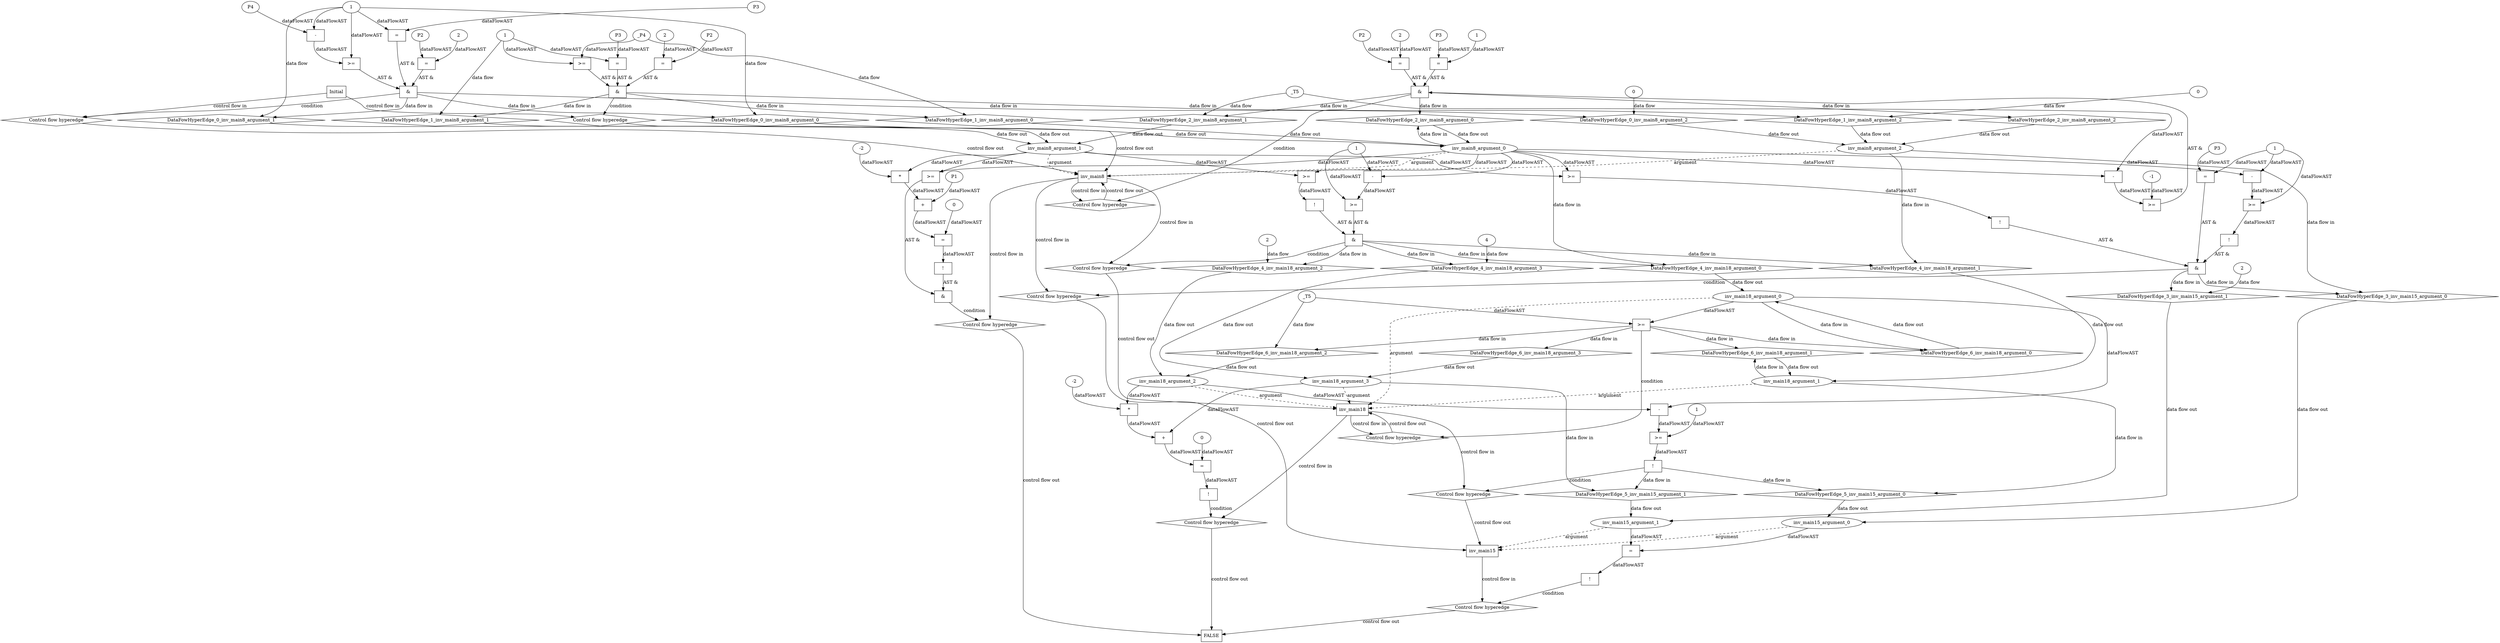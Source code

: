 digraph dag {
"inv_main15" [label="inv_main15" nodeName="inv_main15" class=cfn  shape="rect"];
"inv_main18" [label="inv_main18" nodeName="inv_main18" class=cfn  shape="rect"];
"inv_main8" [label="inv_main8" nodeName="inv_main8" class=cfn  shape="rect"];
FALSE [label="FALSE" nodeName=FALSE class=cfn  shape="rect"];
Initial [label="Initial" nodeName=Initial class=cfn  shape="rect"];
ControlFowHyperEdge_0 [label="Control flow hyperedge" nodeName=ControlFowHyperEdge_0 class=controlFlowHyperEdge shape="diamond"];
"Initial" -> ControlFowHyperEdge_0 [label="control flow in"]
ControlFowHyperEdge_0 -> "inv_main8" [label="control flow out"]
ControlFowHyperEdge_1 [label="Control flow hyperedge" nodeName=ControlFowHyperEdge_1 class=controlFlowHyperEdge shape="diamond"];
"Initial" -> ControlFowHyperEdge_1 [label="control flow in"]
ControlFowHyperEdge_1 -> "inv_main8" [label="control flow out"]
ControlFowHyperEdge_2 [label="Control flow hyperedge" nodeName=ControlFowHyperEdge_2 class=controlFlowHyperEdge shape="diamond"];
"inv_main8" -> ControlFowHyperEdge_2 [label="control flow in"]
ControlFowHyperEdge_2 -> "inv_main8" [label="control flow out"]
ControlFowHyperEdge_3 [label="Control flow hyperedge" nodeName=ControlFowHyperEdge_3 class=controlFlowHyperEdge shape="diamond"];
"inv_main8" -> ControlFowHyperEdge_3 [label="control flow in"]
ControlFowHyperEdge_3 -> "inv_main15" [label="control flow out"]
ControlFowHyperEdge_4 [label="Control flow hyperedge" nodeName=ControlFowHyperEdge_4 class=controlFlowHyperEdge shape="diamond"];
"inv_main8" -> ControlFowHyperEdge_4 [label="control flow in"]
ControlFowHyperEdge_4 -> "inv_main18" [label="control flow out"]
ControlFowHyperEdge_5 [label="Control flow hyperedge" nodeName=ControlFowHyperEdge_5 class=controlFlowHyperEdge shape="diamond"];
"inv_main18" -> ControlFowHyperEdge_5 [label="control flow in"]
ControlFowHyperEdge_5 -> "inv_main15" [label="control flow out"]
ControlFowHyperEdge_6 [label="Control flow hyperedge" nodeName=ControlFowHyperEdge_6 class=controlFlowHyperEdge shape="diamond"];
"inv_main18" -> ControlFowHyperEdge_6 [label="control flow in"]
ControlFowHyperEdge_6 -> "inv_main18" [label="control flow out"]
ControlFowHyperEdge_7 [label="Control flow hyperedge" nodeName=ControlFowHyperEdge_7 class=controlFlowHyperEdge shape="diamond"];
"inv_main8" -> ControlFowHyperEdge_7 [label="control flow in"]
ControlFowHyperEdge_7 -> "FALSE" [label="control flow out"]
ControlFowHyperEdge_8 [label="Control flow hyperedge" nodeName=ControlFowHyperEdge_8 class=controlFlowHyperEdge shape="diamond"];
"inv_main18" -> ControlFowHyperEdge_8 [label="control flow in"]
ControlFowHyperEdge_8 -> "FALSE" [label="control flow out"]
ControlFowHyperEdge_9 [label="Control flow hyperedge" nodeName=ControlFowHyperEdge_9 class=controlFlowHyperEdge shape="diamond"];
"inv_main15" -> ControlFowHyperEdge_9 [label="control flow in"]
ControlFowHyperEdge_9 -> "FALSE" [label="control flow out"]
"inv_main8_argument_0" [label="inv_main8_argument_0" nodeName=argument0 class=argument  head="inv_main8" shape="oval"];
"inv_main8_argument_0" -> "inv_main8"[label="argument" style="dashed"]
"inv_main8_argument_1" [label="inv_main8_argument_1" nodeName=argument1 class=argument  head="inv_main8" shape="oval"];
"inv_main8_argument_1" -> "inv_main8"[label="argument" style="dashed"]
"inv_main8_argument_2" [label="inv_main8_argument_2" nodeName=argument2 class=argument  head="inv_main8" shape="oval"];
"inv_main8_argument_2" -> "inv_main8"[label="argument" style="dashed"]
"inv_main15_argument_0" [label="inv_main15_argument_0" nodeName=argument0 class=argument  head="inv_main15" shape="oval"];
"inv_main15_argument_0" -> "inv_main15"[label="argument" style="dashed"]
"inv_main15_argument_1" [label="inv_main15_argument_1" nodeName=argument1 class=argument  head="inv_main15" shape="oval"];
"inv_main15_argument_1" -> "inv_main15"[label="argument" style="dashed"]
"inv_main18_argument_0" [label="inv_main18_argument_0" nodeName=argument0 class=argument  head="inv_main18" shape="oval"];
"inv_main18_argument_0" -> "inv_main18"[label="argument" style="dashed"]
"inv_main18_argument_1" [label="inv_main18_argument_1" nodeName=argument1 class=argument  head="inv_main18" shape="oval"];
"inv_main18_argument_1" -> "inv_main18"[label="argument" style="dashed"]
"inv_main18_argument_2" [label="inv_main18_argument_2" nodeName=argument2 class=argument  head="inv_main18" shape="oval"];
"inv_main18_argument_2" -> "inv_main18"[label="argument" style="dashed"]
"inv_main18_argument_3" [label="inv_main18_argument_3" nodeName=argument3 class=argument  head="inv_main18" shape="oval"];
"inv_main18_argument_3" -> "inv_main18"[label="argument" style="dashed"]

"xxxinv_main8___Initial_0xxx_and" [label="&" nodeName="xxxinv_main8___Initial_0xxx_and" class=Operator shape="rect"];
"xxxinv_main8___Initial_0xxxguard_0_node_0" [label=">=" nodeName="xxxinv_main8___Initial_0xxxguard_0_node_0" class=Operator  shape="rect"];
"xxxinv_main8___Initial_0xxxguard_0_node_1" [label="-" nodeName="xxxinv_main8___Initial_0xxxguard_0_node_1" class= Operator shape="rect"];
"xxxinv_main8___Initial_0xxxguard_0_node_3" [label="P4" nodeName="xxxinv_main8___Initial_0xxxguard_0_node_3" class=Constant ];
"xxxinv_main8___Initial_0xxxguard_0_node_1" -> "xxxinv_main8___Initial_0xxxguard_0_node_0"[label="dataFlowAST"]
"xxxinv_main8___Initial_0xxxdataFlow_0_node_0" -> "xxxinv_main8___Initial_0xxxguard_0_node_0"[label="dataFlowAST"]
"xxxinv_main8___Initial_0xxxdataFlow_0_node_0" -> "xxxinv_main8___Initial_0xxxguard_0_node_1"[label="dataFlowAST"]
"xxxinv_main8___Initial_0xxxguard_0_node_3" -> "xxxinv_main8___Initial_0xxxguard_0_node_1"[label="dataFlowAST"]

"xxxinv_main8___Initial_0xxxguard_0_node_0" -> "xxxinv_main8___Initial_0xxx_and" [label="AST &"];
"xxxinv_main8___Initial_0xxxguard1_node_0" [label="=" nodeName="xxxinv_main8___Initial_0xxxguard1_node_0" class=Operator  shape="rect"];
"xxxinv_main8___Initial_0xxxguard1_node_1" [label="P2" nodeName="xxxinv_main8___Initial_0xxxguard1_node_1" class=Constant ];
"xxxinv_main8___Initial_0xxxguard1_node_2" [label="2" nodeName="xxxinv_main8___Initial_0xxxguard1_node_2" class=Literal ];
"xxxinv_main8___Initial_0xxxguard1_node_1" -> "xxxinv_main8___Initial_0xxxguard1_node_0"[label="dataFlowAST"]
"xxxinv_main8___Initial_0xxxguard1_node_2" -> "xxxinv_main8___Initial_0xxxguard1_node_0"[label="dataFlowAST"]

"xxxinv_main8___Initial_0xxxguard1_node_0" -> "xxxinv_main8___Initial_0xxx_and" [label="AST &"];
"xxxinv_main8___Initial_0xxxguard2_node_0" [label="=" nodeName="xxxinv_main8___Initial_0xxxguard2_node_0" class=Operator  shape="rect"];
"xxxinv_main8___Initial_0xxxguard2_node_1" [label="P3" nodeName="xxxinv_main8___Initial_0xxxguard2_node_1" class=Constant ];
"xxxinv_main8___Initial_0xxxguard2_node_1" -> "xxxinv_main8___Initial_0xxxguard2_node_0"[label="dataFlowAST"]
"xxxinv_main8___Initial_0xxxdataFlow_0_node_0" -> "xxxinv_main8___Initial_0xxxguard2_node_0"[label="dataFlowAST"]

"xxxinv_main8___Initial_0xxxguard2_node_0" -> "xxxinv_main8___Initial_0xxx_and" [label="AST &"];
"xxxinv_main8___Initial_0xxx_and" -> "ControlFowHyperEdge_0" [label="condition"];
"xxxinv_main8___Initial_0xxxdataFlow_0_node_0" [label="1" nodeName="xxxinv_main8___Initial_0xxxdataFlow_0_node_0" class=Literal ];

"xxxinv_main8___Initial_0xxxdataFlow_0_node_0" -> "DataFowHyperEdge_0_inv_main8_argument_0" [label="data flow"];

"xxxinv_main8___Initial_0xxxdataFlow_0_node_0" -> "DataFowHyperEdge_0_inv_main8_argument_1" [label="data flow"];
"xxxinv_main8___Initial_0xxxdataFlow2_node_0" [label="0" nodeName="xxxinv_main8___Initial_0xxxdataFlow2_node_0" class=Literal ];

"xxxinv_main8___Initial_0xxxdataFlow2_node_0" -> "DataFowHyperEdge_0_inv_main8_argument_2" [label="data flow"];
"xxxinv_main8___Initial_1xxx_and" [label="&" nodeName="xxxinv_main8___Initial_1xxx_and" class=Operator shape="rect"];
"xxxinv_main8___Initial_1xxxguard_0_node_0" [label=">=" nodeName="xxxinv_main8___Initial_1xxxguard_0_node_0" class=Operator  shape="rect"];
"xxxinv_main8___Initial_1xxxdataFlow_0_node_0" -> "xxxinv_main8___Initial_1xxxguard_0_node_0"[label="dataFlowAST"]
"xxxinv_main8___Initial_1xxxdataFlow1_node_0" -> "xxxinv_main8___Initial_1xxxguard_0_node_0"[label="dataFlowAST"]

"xxxinv_main8___Initial_1xxxguard_0_node_0" -> "xxxinv_main8___Initial_1xxx_and" [label="AST &"];
"xxxinv_main8___Initial_1xxxguard1_node_0" [label="=" nodeName="xxxinv_main8___Initial_1xxxguard1_node_0" class=Operator  shape="rect"];
"xxxinv_main8___Initial_1xxxguard1_node_1" [label="P2" nodeName="xxxinv_main8___Initial_1xxxguard1_node_1" class=Constant ];
"xxxinv_main8___Initial_1xxxguard1_node_2" [label="2" nodeName="xxxinv_main8___Initial_1xxxguard1_node_2" class=Literal ];
"xxxinv_main8___Initial_1xxxguard1_node_1" -> "xxxinv_main8___Initial_1xxxguard1_node_0"[label="dataFlowAST"]
"xxxinv_main8___Initial_1xxxguard1_node_2" -> "xxxinv_main8___Initial_1xxxguard1_node_0"[label="dataFlowAST"]

"xxxinv_main8___Initial_1xxxguard1_node_0" -> "xxxinv_main8___Initial_1xxx_and" [label="AST &"];
"xxxinv_main8___Initial_1xxxguard2_node_0" [label="=" nodeName="xxxinv_main8___Initial_1xxxguard2_node_0" class=Operator  shape="rect"];
"xxxinv_main8___Initial_1xxxguard2_node_1" [label="P3" nodeName="xxxinv_main8___Initial_1xxxguard2_node_1" class=Constant ];
"xxxinv_main8___Initial_1xxxguard2_node_1" -> "xxxinv_main8___Initial_1xxxguard2_node_0"[label="dataFlowAST"]
"xxxinv_main8___Initial_1xxxdataFlow1_node_0" -> "xxxinv_main8___Initial_1xxxguard2_node_0"[label="dataFlowAST"]

"xxxinv_main8___Initial_1xxxguard2_node_0" -> "xxxinv_main8___Initial_1xxx_and" [label="AST &"];
"xxxinv_main8___Initial_1xxx_and" -> "ControlFowHyperEdge_1" [label="condition"];
"xxxinv_main8___Initial_1xxxdataFlow_0_node_0" [label="_P4" nodeName="xxxinv_main8___Initial_1xxxdataFlow_0_node_0" class=Constant ];

"xxxinv_main8___Initial_1xxxdataFlow_0_node_0" -> "DataFowHyperEdge_1_inv_main8_argument_0" [label="data flow"];
"xxxinv_main8___Initial_1xxxdataFlow1_node_0" [label="1" nodeName="xxxinv_main8___Initial_1xxxdataFlow1_node_0" class=Literal ];

"xxxinv_main8___Initial_1xxxdataFlow1_node_0" -> "DataFowHyperEdge_1_inv_main8_argument_1" [label="data flow"];
"xxxinv_main8___Initial_1xxxdataFlow2_node_0" [label="0" nodeName="xxxinv_main8___Initial_1xxxdataFlow2_node_0" class=Literal ];

"xxxinv_main8___Initial_1xxxdataFlow2_node_0" -> "DataFowHyperEdge_1_inv_main8_argument_2" [label="data flow"];
"xxxinv_main8___inv_main8_2xxx_and" [label="&" nodeName="xxxinv_main8___inv_main8_2xxx_and" class=Operator shape="rect"];
"xxxinv_main8___inv_main8_2xxxguard_0_node_0" [label=">=" nodeName="xxxinv_main8___inv_main8_2xxxguard_0_node_0" class=Operator  shape="rect"];
"xxxinv_main8___inv_main8_2xxxguard_0_node_1" [label="-" nodeName="xxxinv_main8___inv_main8_2xxxguard_0_node_1" class= Operator shape="rect"];
"xxxinv_main8___inv_main8_2xxxguard_0_node_4" [label="-1" nodeName="xxxinv_main8___inv_main8_2xxxguard_0_node_4" class=Literal ];
"xxxinv_main8___inv_main8_2xxxguard_0_node_1" -> "xxxinv_main8___inv_main8_2xxxguard_0_node_0"[label="dataFlowAST"]
"xxxinv_main8___inv_main8_2xxxguard_0_node_4" -> "xxxinv_main8___inv_main8_2xxxguard_0_node_0"[label="dataFlowAST"]
"inv_main8_argument_0" -> "xxxinv_main8___inv_main8_2xxxguard_0_node_1"[label="dataFlowAST"]
"xxxinv_main8___inv_main8_2xxxdataFlow_0_node_0" -> "xxxinv_main8___inv_main8_2xxxguard_0_node_1"[label="dataFlowAST"]

"xxxinv_main8___inv_main8_2xxxguard_0_node_0" -> "xxxinv_main8___inv_main8_2xxx_and" [label="AST &"];
"xxxinv_main8___inv_main8_2xxxguard1_node_0" [label="=" nodeName="xxxinv_main8___inv_main8_2xxxguard1_node_0" class=Operator  shape="rect"];
"xxxinv_main8___inv_main8_2xxxguard1_node_1" [label="P3" nodeName="xxxinv_main8___inv_main8_2xxxguard1_node_1" class=Constant ];
"xxxinv_main8___inv_main8_2xxxguard1_node_2" [label="1" nodeName="xxxinv_main8___inv_main8_2xxxguard1_node_2" class=Literal ];
"xxxinv_main8___inv_main8_2xxxguard1_node_1" -> "xxxinv_main8___inv_main8_2xxxguard1_node_0"[label="dataFlowAST"]
"xxxinv_main8___inv_main8_2xxxguard1_node_2" -> "xxxinv_main8___inv_main8_2xxxguard1_node_0"[label="dataFlowAST"]

"xxxinv_main8___inv_main8_2xxxguard1_node_0" -> "xxxinv_main8___inv_main8_2xxx_and" [label="AST &"];
"xxxinv_main8___inv_main8_2xxxguard2_node_0" [label="=" nodeName="xxxinv_main8___inv_main8_2xxxguard2_node_0" class=Operator  shape="rect"];
"xxxinv_main8___inv_main8_2xxxguard2_node_1" [label="P2" nodeName="xxxinv_main8___inv_main8_2xxxguard2_node_1" class=Constant ];
"xxxinv_main8___inv_main8_2xxxguard2_node_2" [label="2" nodeName="xxxinv_main8___inv_main8_2xxxguard2_node_2" class=Literal ];
"xxxinv_main8___inv_main8_2xxxguard2_node_1" -> "xxxinv_main8___inv_main8_2xxxguard2_node_0"[label="dataFlowAST"]
"xxxinv_main8___inv_main8_2xxxguard2_node_2" -> "xxxinv_main8___inv_main8_2xxxguard2_node_0"[label="dataFlowAST"]

"xxxinv_main8___inv_main8_2xxxguard2_node_0" -> "xxxinv_main8___inv_main8_2xxx_and" [label="AST &"];
"xxxinv_main8___inv_main8_2xxx_and" -> "ControlFowHyperEdge_2" [label="condition"];
"xxxinv_main8___inv_main8_2xxxdataFlow_0_node_0" [label="_T5" nodeName="xxxinv_main8___inv_main8_2xxxdataFlow_0_node_0" class=Constant ];

"xxxinv_main8___inv_main8_2xxxdataFlow_0_node_0" -> "DataFowHyperEdge_2_inv_main8_argument_1" [label="data flow"];
"xxxinv_main15___inv_main8_3xxx_and" [label="&" nodeName="xxxinv_main15___inv_main8_3xxx_and" class=Operator shape="rect"];
"xxxinv_main15___inv_main8_3xxxguard_0_node_0" [label="!" nodeName="xxxinv_main15___inv_main8_3xxxguard_0_node_0" class=Operator shape="rect"];
"xxxinv_main15___inv_main8_3xxxguard_0_node_1" [label=">=" nodeName="xxxinv_main15___inv_main8_3xxxguard_0_node_1" class=Operator  shape="rect"];
"xxxinv_main15___inv_main8_3xxxguard_0_node_1" -> "xxxinv_main15___inv_main8_3xxxguard_0_node_0"[label="dataFlowAST"]
"inv_main8_argument_0" -> "xxxinv_main15___inv_main8_3xxxguard_0_node_1"[label="dataFlowAST"]
"inv_main8_argument_1" -> "xxxinv_main15___inv_main8_3xxxguard_0_node_1"[label="dataFlowAST"]

"xxxinv_main15___inv_main8_3xxxguard_0_node_0" -> "xxxinv_main15___inv_main8_3xxx_and" [label="AST &"];
"xxxinv_main15___inv_main8_3xxxguard1_node_0" [label="!" nodeName="xxxinv_main15___inv_main8_3xxxguard1_node_0" class=Operator shape="rect"];
"xxxinv_main15___inv_main8_3xxxguard1_node_1" [label=">=" nodeName="xxxinv_main15___inv_main8_3xxxguard1_node_1" class=Operator  shape="rect"];
"xxxinv_main15___inv_main8_3xxxguard1_node_2" [label="-" nodeName="xxxinv_main15___inv_main8_3xxxguard1_node_2" class= Operator shape="rect"];
"xxxinv_main15___inv_main8_3xxxguard1_node_4" [label="1" nodeName="xxxinv_main15___inv_main8_3xxxguard1_node_4" class=Literal ];
"xxxinv_main15___inv_main8_3xxxguard1_node_1" -> "xxxinv_main15___inv_main8_3xxxguard1_node_0"[label="dataFlowAST"]
"xxxinv_main15___inv_main8_3xxxguard1_node_2" -> "xxxinv_main15___inv_main8_3xxxguard1_node_1"[label="dataFlowAST"]
"xxxinv_main15___inv_main8_3xxxguard1_node_4" -> "xxxinv_main15___inv_main8_3xxxguard1_node_1"[label="dataFlowAST"]
"inv_main8_argument_0" -> "xxxinv_main15___inv_main8_3xxxguard1_node_2"[label="dataFlowAST"]
"xxxinv_main15___inv_main8_3xxxguard1_node_4" -> "xxxinv_main15___inv_main8_3xxxguard1_node_2"[label="dataFlowAST"]

"xxxinv_main15___inv_main8_3xxxguard1_node_0" -> "xxxinv_main15___inv_main8_3xxx_and" [label="AST &"];
"xxxinv_main15___inv_main8_3xxxguard2_node_0" [label="=" nodeName="xxxinv_main15___inv_main8_3xxxguard2_node_0" class=Operator  shape="rect"];
"xxxinv_main15___inv_main8_3xxxguard2_node_1" [label="P3" nodeName="xxxinv_main15___inv_main8_3xxxguard2_node_1" class=Constant ];
"xxxinv_main15___inv_main8_3xxxguard2_node_1" -> "xxxinv_main15___inv_main8_3xxxguard2_node_0"[label="dataFlowAST"]
"xxxinv_main15___inv_main8_3xxxguard1_node_4" -> "xxxinv_main15___inv_main8_3xxxguard2_node_0"[label="dataFlowAST"]

"xxxinv_main15___inv_main8_3xxxguard2_node_0" -> "xxxinv_main15___inv_main8_3xxx_and" [label="AST &"];
"xxxinv_main15___inv_main8_3xxx_and" -> "ControlFowHyperEdge_3" [label="condition"];
"xxxinv_main15___inv_main8_3xxxdataFlow_0_node_0" [label="2" nodeName="xxxinv_main15___inv_main8_3xxxdataFlow_0_node_0" class=Literal ];

"xxxinv_main15___inv_main8_3xxxdataFlow_0_node_0" -> "DataFowHyperEdge_3_inv_main15_argument_1" [label="data flow"];
"xxxinv_main18___inv_main8_4xxx_and" [label="&" nodeName="xxxinv_main18___inv_main8_4xxx_and" class=Operator shape="rect"];
"xxxinv_main18___inv_main8_4xxxguard_0_node_0" [label="!" nodeName="xxxinv_main18___inv_main8_4xxxguard_0_node_0" class=Operator shape="rect"];
"xxxinv_main18___inv_main8_4xxxguard_0_node_1" [label=">=" nodeName="xxxinv_main18___inv_main8_4xxxguard_0_node_1" class=Operator  shape="rect"];
"xxxinv_main18___inv_main8_4xxxguard_0_node_1" -> "xxxinv_main18___inv_main8_4xxxguard_0_node_0"[label="dataFlowAST"]
"inv_main8_argument_0" -> "xxxinv_main18___inv_main8_4xxxguard_0_node_1"[label="dataFlowAST"]
"inv_main8_argument_1" -> "xxxinv_main18___inv_main8_4xxxguard_0_node_1"[label="dataFlowAST"]

"xxxinv_main18___inv_main8_4xxxguard_0_node_0" -> "xxxinv_main18___inv_main8_4xxx_and" [label="AST &"];
"xxxinv_main18___inv_main8_4xxxguard1_node_0" [label=">=" nodeName="xxxinv_main18___inv_main8_4xxxguard1_node_0" class=Operator  shape="rect"];
"xxxinv_main18___inv_main8_4xxxguard1_node_1" [label="-" nodeName="xxxinv_main18___inv_main8_4xxxguard1_node_1" class= Operator shape="rect"];
"xxxinv_main18___inv_main8_4xxxguard1_node_3" [label="1" nodeName="xxxinv_main18___inv_main8_4xxxguard1_node_3" class=Literal ];
"xxxinv_main18___inv_main8_4xxxguard1_node_1" -> "xxxinv_main18___inv_main8_4xxxguard1_node_0"[label="dataFlowAST"]
"xxxinv_main18___inv_main8_4xxxguard1_node_3" -> "xxxinv_main18___inv_main8_4xxxguard1_node_0"[label="dataFlowAST"]
"inv_main8_argument_0" -> "xxxinv_main18___inv_main8_4xxxguard1_node_1"[label="dataFlowAST"]
"xxxinv_main18___inv_main8_4xxxguard1_node_3" -> "xxxinv_main18___inv_main8_4xxxguard1_node_1"[label="dataFlowAST"]

"xxxinv_main18___inv_main8_4xxxguard1_node_0" -> "xxxinv_main18___inv_main8_4xxx_and" [label="AST &"];
"xxxinv_main18___inv_main8_4xxx_and" -> "ControlFowHyperEdge_4" [label="condition"];
"xxxinv_main18___inv_main8_4xxxdataFlow_0_node_0" [label="2" nodeName="xxxinv_main18___inv_main8_4xxxdataFlow_0_node_0" class=Literal ];

"xxxinv_main18___inv_main8_4xxxdataFlow_0_node_0" -> "DataFowHyperEdge_4_inv_main18_argument_2" [label="data flow"];
"xxxinv_main18___inv_main8_4xxxdataFlow1_node_0" [label="4" nodeName="xxxinv_main18___inv_main8_4xxxdataFlow1_node_0" class=Literal ];

"xxxinv_main18___inv_main8_4xxxdataFlow1_node_0" -> "DataFowHyperEdge_4_inv_main18_argument_3" [label="data flow"];
"xxxinv_main15___inv_main18_5xxxguard_0_node_0" [label="!" nodeName="xxxinv_main15___inv_main18_5xxxguard_0_node_0" class=Operator shape="rect"];
"xxxinv_main15___inv_main18_5xxxguard_0_node_1" [label=">=" nodeName="xxxinv_main15___inv_main18_5xxxguard_0_node_1" class=Operator  shape="rect"];
"xxxinv_main15___inv_main18_5xxxguard_0_node_2" [label="-" nodeName="xxxinv_main15___inv_main18_5xxxguard_0_node_2" class= Operator shape="rect"];
"xxxinv_main15___inv_main18_5xxxguard_0_node_5" [label="1" nodeName="xxxinv_main15___inv_main18_5xxxguard_0_node_5" class=Literal ];
"xxxinv_main15___inv_main18_5xxxguard_0_node_1" -> "xxxinv_main15___inv_main18_5xxxguard_0_node_0"[label="dataFlowAST"]
"xxxinv_main15___inv_main18_5xxxguard_0_node_2" -> "xxxinv_main15___inv_main18_5xxxguard_0_node_1"[label="dataFlowAST"]
"xxxinv_main15___inv_main18_5xxxguard_0_node_5" -> "xxxinv_main15___inv_main18_5xxxguard_0_node_1"[label="dataFlowAST"]
"inv_main18_argument_0" -> "xxxinv_main15___inv_main18_5xxxguard_0_node_2"[label="dataFlowAST"]
"inv_main18_argument_2" -> "xxxinv_main15___inv_main18_5xxxguard_0_node_2"[label="dataFlowAST"]

"xxxinv_main15___inv_main18_5xxxguard_0_node_0" -> "ControlFowHyperEdge_5" [label="condition"];
"xxxinv_main18___inv_main18_6xxxguard_0_node_0" [label=">=" nodeName="xxxinv_main18___inv_main18_6xxxguard_0_node_0" class=Operator  shape="rect"];
"inv_main18_argument_0" -> "xxxinv_main18___inv_main18_6xxxguard_0_node_0"[label="dataFlowAST"]
"xxxinv_main18___inv_main18_6xxxdataFlow_0_node_0" -> "xxxinv_main18___inv_main18_6xxxguard_0_node_0"[label="dataFlowAST"]

"xxxinv_main18___inv_main18_6xxxguard_0_node_0" -> "ControlFowHyperEdge_6" [label="condition"];
"xxxinv_main18___inv_main18_6xxxdataFlow_0_node_0" [label="_T5" nodeName="xxxinv_main18___inv_main18_6xxxdataFlow_0_node_0" class=Constant ];

"xxxinv_main18___inv_main18_6xxxdataFlow_0_node_0" -> "DataFowHyperEdge_6_inv_main18_argument_2" [label="data flow"];
"xxxFALSE___inv_main8_7xxx_and" [label="&" nodeName="xxxFALSE___inv_main8_7xxx_and" class=Operator shape="rect"];
"xxxFALSE___inv_main8_7xxxguard_0_node_0" [label="!" nodeName="xxxFALSE___inv_main8_7xxxguard_0_node_0" class=Operator shape="rect"];
"xxxFALSE___inv_main8_7xxxguard_0_node_1" [label="=" nodeName="xxxFALSE___inv_main8_7xxxguard_0_node_1" class=Operator  shape="rect"];
"xxxFALSE___inv_main8_7xxxguard_0_node_2" [label="+" nodeName="xxxFALSE___inv_main8_7xxxguard_0_node_2" class= Operator shape="rect"];
"xxxFALSE___inv_main8_7xxxguard_0_node_3" [label="P1" nodeName="xxxFALSE___inv_main8_7xxxguard_0_node_3" class=Constant ];
"xxxFALSE___inv_main8_7xxxguard_0_node_4" [label="*" nodeName="xxxFALSE___inv_main8_7xxxguard_0_node_4" class=Operator  shape="rect"];
"xxxFALSE___inv_main8_7xxxguard_0_node_5" [label="-2" nodeName="xxxFALSE___inv_main8_7xxxguard_0_node_5" class=Coeff ];
"xxxFALSE___inv_main8_7xxxguard_0_node_7" [label="0" nodeName="xxxFALSE___inv_main8_7xxxguard_0_node_7" class=Literal ];
"xxxFALSE___inv_main8_7xxxguard_0_node_1" -> "xxxFALSE___inv_main8_7xxxguard_0_node_0"[label="dataFlowAST"]
"xxxFALSE___inv_main8_7xxxguard_0_node_2" -> "xxxFALSE___inv_main8_7xxxguard_0_node_1"[label="dataFlowAST"]
"xxxFALSE___inv_main8_7xxxguard_0_node_7" -> "xxxFALSE___inv_main8_7xxxguard_0_node_1"[label="dataFlowAST"]
"xxxFALSE___inv_main8_7xxxguard_0_node_3" -> "xxxFALSE___inv_main8_7xxxguard_0_node_2"[label="dataFlowAST"]
"xxxFALSE___inv_main8_7xxxguard_0_node_4" -> "xxxFALSE___inv_main8_7xxxguard_0_node_2"[label="dataFlowAST"]
"inv_main8_argument_1" -> "xxxFALSE___inv_main8_7xxxguard_0_node_4"[label="dataFlowAST"]
"xxxFALSE___inv_main8_7xxxguard_0_node_5" -> "xxxFALSE___inv_main8_7xxxguard_0_node_4"[label="dataFlowAST"]

"xxxFALSE___inv_main8_7xxxguard_0_node_0" -> "xxxFALSE___inv_main8_7xxx_and" [label="AST &"];
"xxxFALSE___inv_main8_7xxxguard1_node_0" [label=">=" nodeName="xxxFALSE___inv_main8_7xxxguard1_node_0" class=Operator  shape="rect"];
"inv_main8_argument_0" -> "xxxFALSE___inv_main8_7xxxguard1_node_0"[label="dataFlowAST"]
"inv_main8_argument_1" -> "xxxFALSE___inv_main8_7xxxguard1_node_0"[label="dataFlowAST"]

"xxxFALSE___inv_main8_7xxxguard1_node_0" -> "xxxFALSE___inv_main8_7xxx_and" [label="AST &"];
"xxxFALSE___inv_main8_7xxx_and" -> "ControlFowHyperEdge_7" [label="condition"];
"xxxFALSE___inv_main18_8xxxguard_0_node_0" [label="!" nodeName="xxxFALSE___inv_main18_8xxxguard_0_node_0" class=Operator shape="rect"];
"xxxFALSE___inv_main18_8xxxguard_0_node_1" [label="=" nodeName="xxxFALSE___inv_main18_8xxxguard_0_node_1" class=Operator  shape="rect"];
"xxxFALSE___inv_main18_8xxxguard_0_node_2" [label="+" nodeName="xxxFALSE___inv_main18_8xxxguard_0_node_2" class= Operator shape="rect"];
"xxxFALSE___inv_main18_8xxxguard_0_node_4" [label="*" nodeName="xxxFALSE___inv_main18_8xxxguard_0_node_4" class=Operator  shape="rect"];
"xxxFALSE___inv_main18_8xxxguard_0_node_5" [label="-2" nodeName="xxxFALSE___inv_main18_8xxxguard_0_node_5" class=Coeff ];
"xxxFALSE___inv_main18_8xxxguard_0_node_7" [label="0" nodeName="xxxFALSE___inv_main18_8xxxguard_0_node_7" class=Literal ];
"xxxFALSE___inv_main18_8xxxguard_0_node_1" -> "xxxFALSE___inv_main18_8xxxguard_0_node_0"[label="dataFlowAST"]
"xxxFALSE___inv_main18_8xxxguard_0_node_2" -> "xxxFALSE___inv_main18_8xxxguard_0_node_1"[label="dataFlowAST"]
"xxxFALSE___inv_main18_8xxxguard_0_node_7" -> "xxxFALSE___inv_main18_8xxxguard_0_node_1"[label="dataFlowAST"]
"inv_main18_argument_3" -> "xxxFALSE___inv_main18_8xxxguard_0_node_2"[label="dataFlowAST"]
"xxxFALSE___inv_main18_8xxxguard_0_node_4" -> "xxxFALSE___inv_main18_8xxxguard_0_node_2"[label="dataFlowAST"]
"inv_main18_argument_2" -> "xxxFALSE___inv_main18_8xxxguard_0_node_4"[label="dataFlowAST"]
"xxxFALSE___inv_main18_8xxxguard_0_node_5" -> "xxxFALSE___inv_main18_8xxxguard_0_node_4"[label="dataFlowAST"]

"xxxFALSE___inv_main18_8xxxguard_0_node_0" -> "ControlFowHyperEdge_8" [label="condition"];
"xxxFALSE___inv_main15_9xxxguard_0_node_0" [label="!" nodeName="xxxFALSE___inv_main15_9xxxguard_0_node_0" class=Operator shape="rect"];
"xxxFALSE___inv_main15_9xxxguard_0_node_1" [label="=" nodeName="xxxFALSE___inv_main15_9xxxguard_0_node_1" class=Operator  shape="rect"];
"xxxFALSE___inv_main15_9xxxguard_0_node_1" -> "xxxFALSE___inv_main15_9xxxguard_0_node_0"[label="dataFlowAST"]
"inv_main15_argument_0" -> "xxxFALSE___inv_main15_9xxxguard_0_node_1"[label="dataFlowAST"]
"inv_main15_argument_1" -> "xxxFALSE___inv_main15_9xxxguard_0_node_1"[label="dataFlowAST"]

"xxxFALSE___inv_main15_9xxxguard_0_node_0" -> "ControlFowHyperEdge_9" [label="condition"];
"DataFowHyperEdge_0_inv_main8_argument_0" [label="DataFowHyperEdge_0_inv_main8_argument_0" nodeName="DataFowHyperEdge_0_inv_main8_argument_0" class=DataFlowHyperedge shape="diamond"];
"DataFowHyperEdge_0_inv_main8_argument_0" -> "inv_main8_argument_0"[label="data flow out"]
"xxxinv_main8___Initial_0xxx_and" -> "DataFowHyperEdge_0_inv_main8_argument_0"[label="data flow in"]
"DataFowHyperEdge_0_inv_main8_argument_1" [label="DataFowHyperEdge_0_inv_main8_argument_1" nodeName="DataFowHyperEdge_0_inv_main8_argument_1" class=DataFlowHyperedge shape="diamond"];
"DataFowHyperEdge_0_inv_main8_argument_1" -> "inv_main8_argument_1"[label="data flow out"]
"xxxinv_main8___Initial_0xxx_and" -> "DataFowHyperEdge_0_inv_main8_argument_1"[label="data flow in"]
"DataFowHyperEdge_0_inv_main8_argument_2" [label="DataFowHyperEdge_0_inv_main8_argument_2" nodeName="DataFowHyperEdge_0_inv_main8_argument_2" class=DataFlowHyperedge shape="diamond"];
"DataFowHyperEdge_0_inv_main8_argument_2" -> "inv_main8_argument_2"[label="data flow out"]
"xxxinv_main8___Initial_0xxx_and" -> "DataFowHyperEdge_0_inv_main8_argument_2"[label="data flow in"]
"DataFowHyperEdge_1_inv_main8_argument_0" [label="DataFowHyperEdge_1_inv_main8_argument_0" nodeName="DataFowHyperEdge_1_inv_main8_argument_0" class=DataFlowHyperedge shape="diamond"];
"DataFowHyperEdge_1_inv_main8_argument_0" -> "inv_main8_argument_0"[label="data flow out"]
"xxxinv_main8___Initial_1xxx_and" -> "DataFowHyperEdge_1_inv_main8_argument_0"[label="data flow in"]
"DataFowHyperEdge_1_inv_main8_argument_1" [label="DataFowHyperEdge_1_inv_main8_argument_1" nodeName="DataFowHyperEdge_1_inv_main8_argument_1" class=DataFlowHyperedge shape="diamond"];
"DataFowHyperEdge_1_inv_main8_argument_1" -> "inv_main8_argument_1"[label="data flow out"]
"xxxinv_main8___Initial_1xxx_and" -> "DataFowHyperEdge_1_inv_main8_argument_1"[label="data flow in"]
"DataFowHyperEdge_1_inv_main8_argument_2" [label="DataFowHyperEdge_1_inv_main8_argument_2" nodeName="DataFowHyperEdge_1_inv_main8_argument_2" class=DataFlowHyperedge shape="diamond"];
"DataFowHyperEdge_1_inv_main8_argument_2" -> "inv_main8_argument_2"[label="data flow out"]
"xxxinv_main8___Initial_1xxx_and" -> "DataFowHyperEdge_1_inv_main8_argument_2"[label="data flow in"]
"DataFowHyperEdge_2_inv_main8_argument_0" [label="DataFowHyperEdge_2_inv_main8_argument_0" nodeName="DataFowHyperEdge_2_inv_main8_argument_0" class=DataFlowHyperedge shape="diamond"];
"DataFowHyperEdge_2_inv_main8_argument_0" -> "inv_main8_argument_0"[label="data flow out"]
"xxxinv_main8___inv_main8_2xxx_and" -> "DataFowHyperEdge_2_inv_main8_argument_0"[label="data flow in"]
"DataFowHyperEdge_2_inv_main8_argument_1" [label="DataFowHyperEdge_2_inv_main8_argument_1" nodeName="DataFowHyperEdge_2_inv_main8_argument_1" class=DataFlowHyperedge shape="diamond"];
"DataFowHyperEdge_2_inv_main8_argument_1" -> "inv_main8_argument_1"[label="data flow out"]
"xxxinv_main8___inv_main8_2xxx_and" -> "DataFowHyperEdge_2_inv_main8_argument_1"[label="data flow in"]
"DataFowHyperEdge_2_inv_main8_argument_2" [label="DataFowHyperEdge_2_inv_main8_argument_2" nodeName="DataFowHyperEdge_2_inv_main8_argument_2" class=DataFlowHyperedge shape="diamond"];
"DataFowHyperEdge_2_inv_main8_argument_2" -> "inv_main8_argument_2"[label="data flow out"]
"xxxinv_main8___inv_main8_2xxx_and" -> "DataFowHyperEdge_2_inv_main8_argument_2"[label="data flow in"]
"DataFowHyperEdge_3_inv_main15_argument_0" [label="DataFowHyperEdge_3_inv_main15_argument_0" nodeName="DataFowHyperEdge_3_inv_main15_argument_0" class=DataFlowHyperedge shape="diamond"];
"DataFowHyperEdge_3_inv_main15_argument_0" -> "inv_main15_argument_0"[label="data flow out"]
"xxxinv_main15___inv_main8_3xxx_and" -> "DataFowHyperEdge_3_inv_main15_argument_0"[label="data flow in"]
"DataFowHyperEdge_3_inv_main15_argument_1" [label="DataFowHyperEdge_3_inv_main15_argument_1" nodeName="DataFowHyperEdge_3_inv_main15_argument_1" class=DataFlowHyperedge shape="diamond"];
"DataFowHyperEdge_3_inv_main15_argument_1" -> "inv_main15_argument_1"[label="data flow out"]
"xxxinv_main15___inv_main8_3xxx_and" -> "DataFowHyperEdge_3_inv_main15_argument_1"[label="data flow in"]
"DataFowHyperEdge_4_inv_main18_argument_0" [label="DataFowHyperEdge_4_inv_main18_argument_0" nodeName="DataFowHyperEdge_4_inv_main18_argument_0" class=DataFlowHyperedge shape="diamond"];
"DataFowHyperEdge_4_inv_main18_argument_0" -> "inv_main18_argument_0"[label="data flow out"]
"xxxinv_main18___inv_main8_4xxx_and" -> "DataFowHyperEdge_4_inv_main18_argument_0"[label="data flow in"]
"DataFowHyperEdge_4_inv_main18_argument_1" [label="DataFowHyperEdge_4_inv_main18_argument_1" nodeName="DataFowHyperEdge_4_inv_main18_argument_1" class=DataFlowHyperedge shape="diamond"];
"DataFowHyperEdge_4_inv_main18_argument_1" -> "inv_main18_argument_1"[label="data flow out"]
"xxxinv_main18___inv_main8_4xxx_and" -> "DataFowHyperEdge_4_inv_main18_argument_1"[label="data flow in"]
"DataFowHyperEdge_4_inv_main18_argument_2" [label="DataFowHyperEdge_4_inv_main18_argument_2" nodeName="DataFowHyperEdge_4_inv_main18_argument_2" class=DataFlowHyperedge shape="diamond"];
"DataFowHyperEdge_4_inv_main18_argument_2" -> "inv_main18_argument_2"[label="data flow out"]
"xxxinv_main18___inv_main8_4xxx_and" -> "DataFowHyperEdge_4_inv_main18_argument_2"[label="data flow in"]
"DataFowHyperEdge_4_inv_main18_argument_3" [label="DataFowHyperEdge_4_inv_main18_argument_3" nodeName="DataFowHyperEdge_4_inv_main18_argument_3" class=DataFlowHyperedge shape="diamond"];
"DataFowHyperEdge_4_inv_main18_argument_3" -> "inv_main18_argument_3"[label="data flow out"]
"xxxinv_main18___inv_main8_4xxx_and" -> "DataFowHyperEdge_4_inv_main18_argument_3"[label="data flow in"]
"DataFowHyperEdge_5_inv_main15_argument_0" [label="DataFowHyperEdge_5_inv_main15_argument_0" nodeName="DataFowHyperEdge_5_inv_main15_argument_0" class=DataFlowHyperedge shape="diamond"];
"DataFowHyperEdge_5_inv_main15_argument_0" -> "inv_main15_argument_0"[label="data flow out"]
"xxxinv_main15___inv_main18_5xxxguard_0_node_0" -> "DataFowHyperEdge_5_inv_main15_argument_0"[label="data flow in"]
"DataFowHyperEdge_5_inv_main15_argument_1" [label="DataFowHyperEdge_5_inv_main15_argument_1" nodeName="DataFowHyperEdge_5_inv_main15_argument_1" class=DataFlowHyperedge shape="diamond"];
"DataFowHyperEdge_5_inv_main15_argument_1" -> "inv_main15_argument_1"[label="data flow out"]
"xxxinv_main15___inv_main18_5xxxguard_0_node_0" -> "DataFowHyperEdge_5_inv_main15_argument_1"[label="data flow in"]
"DataFowHyperEdge_6_inv_main18_argument_0" [label="DataFowHyperEdge_6_inv_main18_argument_0" nodeName="DataFowHyperEdge_6_inv_main18_argument_0" class=DataFlowHyperedge shape="diamond"];
"DataFowHyperEdge_6_inv_main18_argument_0" -> "inv_main18_argument_0"[label="data flow out"]
"xxxinv_main18___inv_main18_6xxxguard_0_node_0" -> "DataFowHyperEdge_6_inv_main18_argument_0"[label="data flow in"]
"DataFowHyperEdge_6_inv_main18_argument_1" [label="DataFowHyperEdge_6_inv_main18_argument_1" nodeName="DataFowHyperEdge_6_inv_main18_argument_1" class=DataFlowHyperedge shape="diamond"];
"DataFowHyperEdge_6_inv_main18_argument_1" -> "inv_main18_argument_1"[label="data flow out"]
"xxxinv_main18___inv_main18_6xxxguard_0_node_0" -> "DataFowHyperEdge_6_inv_main18_argument_1"[label="data flow in"]
"DataFowHyperEdge_6_inv_main18_argument_2" [label="DataFowHyperEdge_6_inv_main18_argument_2" nodeName="DataFowHyperEdge_6_inv_main18_argument_2" class=DataFlowHyperedge shape="diamond"];
"DataFowHyperEdge_6_inv_main18_argument_2" -> "inv_main18_argument_2"[label="data flow out"]
"xxxinv_main18___inv_main18_6xxxguard_0_node_0" -> "DataFowHyperEdge_6_inv_main18_argument_2"[label="data flow in"]
"DataFowHyperEdge_6_inv_main18_argument_3" [label="DataFowHyperEdge_6_inv_main18_argument_3" nodeName="DataFowHyperEdge_6_inv_main18_argument_3" class=DataFlowHyperedge shape="diamond"];
"DataFowHyperEdge_6_inv_main18_argument_3" -> "inv_main18_argument_3"[label="data flow out"]
"xxxinv_main18___inv_main18_6xxxguard_0_node_0" -> "DataFowHyperEdge_6_inv_main18_argument_3"[label="data flow in"]
"inv_main8_argument_0" -> "DataFowHyperEdge_2_inv_main8_argument_0"[label="data flow in"]
"inv_main8_argument_2" -> "DataFowHyperEdge_3_inv_main15_argument_0"[label="data flow in"]
"inv_main8_argument_0" -> "DataFowHyperEdge_4_inv_main18_argument_0"[label="data flow in"]
"inv_main8_argument_2" -> "DataFowHyperEdge_4_inv_main18_argument_1"[label="data flow in"]
"inv_main18_argument_1" -> "DataFowHyperEdge_5_inv_main15_argument_0"[label="data flow in"]
"inv_main18_argument_3" -> "DataFowHyperEdge_5_inv_main15_argument_1"[label="data flow in"]
"inv_main18_argument_0" -> "DataFowHyperEdge_6_inv_main18_argument_0"[label="data flow in"]
"inv_main18_argument_1" -> "DataFowHyperEdge_6_inv_main18_argument_1"[label="data flow in"]




}
